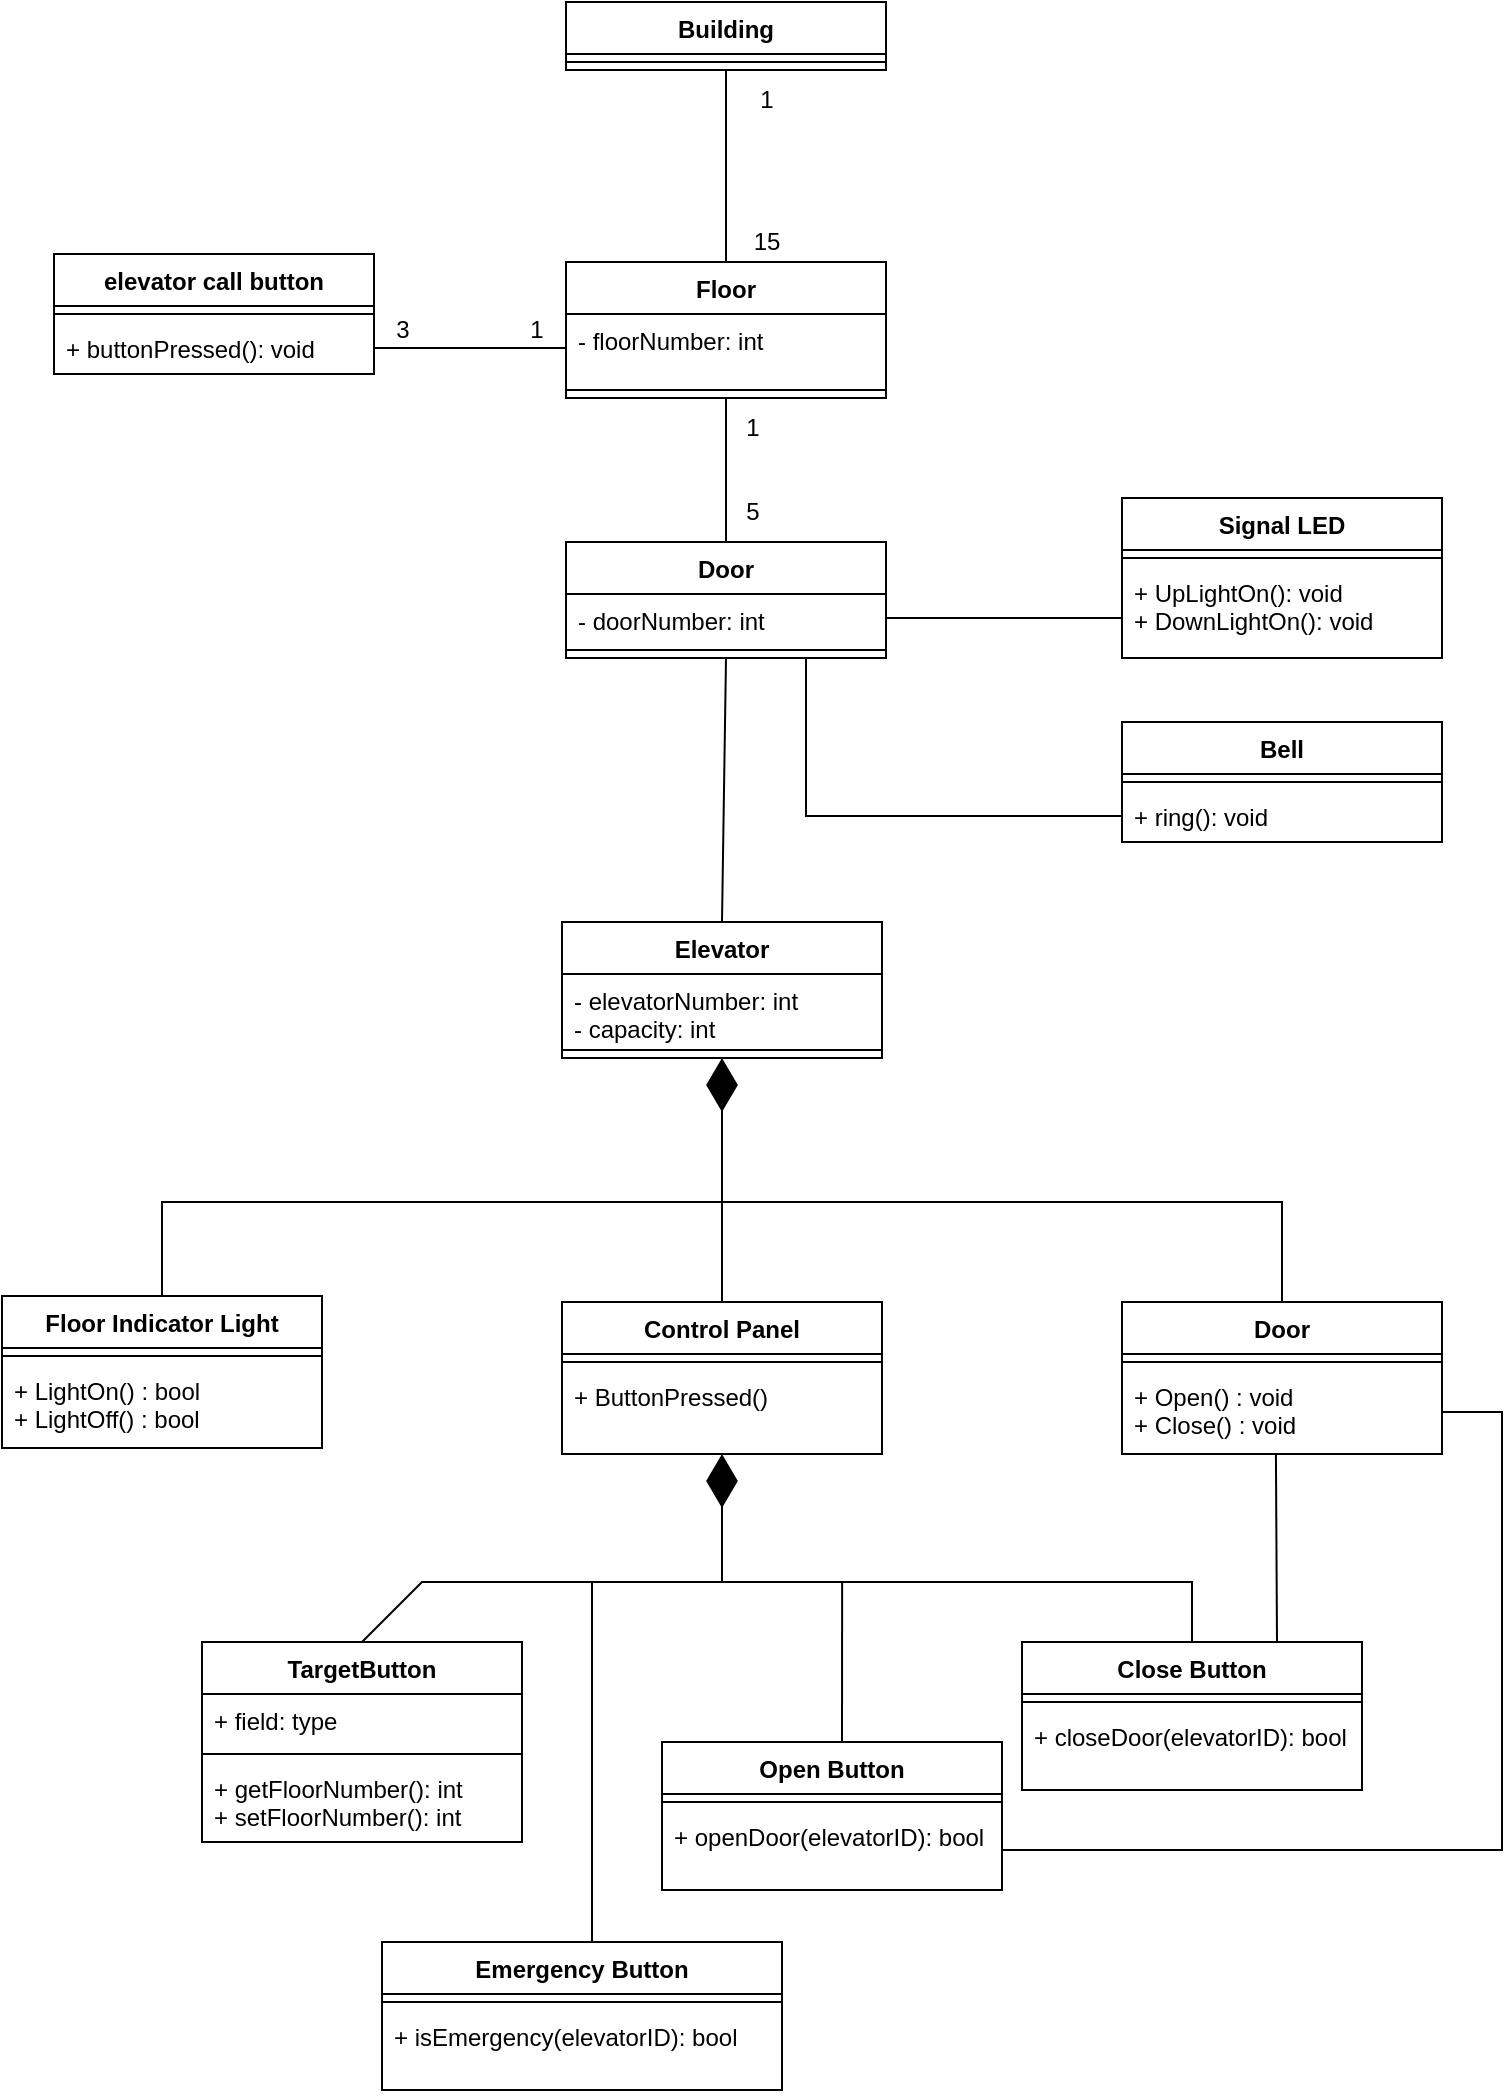 <mxfile version="20.4.0" type="device"><diagram id="LNZjShXQWbaja6pV8-el" name="Sayfa -1"><mxGraphModel dx="2076" dy="1094" grid="1" gridSize="10" guides="1" tooltips="1" connect="1" arrows="1" fold="1" page="1" pageScale="1" pageWidth="1169" pageHeight="1654" math="0" shadow="0"><root><mxCell id="0"/><mxCell id="1" parent="0"/><mxCell id="Q69ilJuJlbfdwZ73632J-76" style="edgeStyle=none;rounded=0;orthogonalLoop=1;jettySize=auto;html=1;exitX=0.5;exitY=1;exitDx=0;exitDy=0;entryX=0.5;entryY=0;entryDx=0;entryDy=0;startArrow=none;startFill=0;endArrow=none;endFill=0;" edge="1" parent="1" source="S74Iq0D-1ZKqSGXvqeB7-23" target="Q69ilJuJlbfdwZ73632J-10"><mxGeometry relative="1" as="geometry"/></mxCell><mxCell id="S74Iq0D-1ZKqSGXvqeB7-23" value="Building" style="swimlane;fontStyle=1;align=center;verticalAlign=top;childLayout=stackLayout;horizontal=1;startSize=26;horizontalStack=0;resizeParent=1;resizeParentMax=0;resizeLast=0;collapsible=1;marginBottom=0;" parent="1" vertex="1"><mxGeometry x="477" y="380" width="160" height="34" as="geometry"/></mxCell><mxCell id="S74Iq0D-1ZKqSGXvqeB7-25" value="" style="line;strokeWidth=1;fillColor=none;align=left;verticalAlign=middle;spacingTop=-1;spacingLeft=3;spacingRight=3;rotatable=0;labelPosition=right;points=[];portConstraint=eastwest;strokeColor=inherit;" parent="S74Iq0D-1ZKqSGXvqeB7-23" vertex="1"><mxGeometry y="26" width="160" height="8" as="geometry"/></mxCell><mxCell id="S74Iq0D-1ZKqSGXvqeB7-40" value="Elevator" style="swimlane;fontStyle=1;align=center;verticalAlign=top;childLayout=stackLayout;horizontal=1;startSize=26;horizontalStack=0;resizeParent=1;resizeParentMax=0;resizeLast=0;collapsible=1;marginBottom=0;" parent="1" vertex="1"><mxGeometry x="475" y="840" width="160" height="68" as="geometry"/></mxCell><mxCell id="S74Iq0D-1ZKqSGXvqeB7-41" value="- elevatorNumber: int&#10;- capacity: int" style="text;strokeColor=none;fillColor=none;align=left;verticalAlign=top;spacingLeft=4;spacingRight=4;overflow=hidden;rotatable=0;points=[[0,0.5],[1,0.5]];portConstraint=eastwest;" parent="S74Iq0D-1ZKqSGXvqeB7-40" vertex="1"><mxGeometry y="26" width="160" height="34" as="geometry"/></mxCell><mxCell id="S74Iq0D-1ZKqSGXvqeB7-42" value="" style="line;strokeWidth=1;fillColor=none;align=left;verticalAlign=middle;spacingTop=-1;spacingLeft=3;spacingRight=3;rotatable=0;labelPosition=right;points=[];portConstraint=eastwest;strokeColor=inherit;" parent="S74Iq0D-1ZKqSGXvqeB7-40" vertex="1"><mxGeometry y="60" width="160" height="8" as="geometry"/></mxCell><mxCell id="Q69ilJuJlbfdwZ73632J-10" value="Floor" style="swimlane;fontStyle=1;align=center;verticalAlign=top;childLayout=stackLayout;horizontal=1;startSize=26;horizontalStack=0;resizeParent=1;resizeParentMax=0;resizeLast=0;collapsible=1;marginBottom=0;" vertex="1" parent="1"><mxGeometry x="477" y="510" width="160" height="68" as="geometry"/></mxCell><mxCell id="Q69ilJuJlbfdwZ73632J-11" value="- floorNumber: int" style="text;strokeColor=none;fillColor=none;align=left;verticalAlign=top;spacingLeft=4;spacingRight=4;overflow=hidden;rotatable=0;points=[[0,0.5],[1,0.5]];portConstraint=eastwest;" vertex="1" parent="Q69ilJuJlbfdwZ73632J-10"><mxGeometry y="26" width="160" height="34" as="geometry"/></mxCell><mxCell id="Q69ilJuJlbfdwZ73632J-12" value="" style="line;strokeWidth=1;fillColor=none;align=left;verticalAlign=middle;spacingTop=-1;spacingLeft=3;spacingRight=3;rotatable=0;labelPosition=right;points=[];portConstraint=eastwest;strokeColor=inherit;" vertex="1" parent="Q69ilJuJlbfdwZ73632J-10"><mxGeometry y="60" width="160" height="8" as="geometry"/></mxCell><mxCell id="Q69ilJuJlbfdwZ73632J-13" value="Door" style="swimlane;fontStyle=1;align=center;verticalAlign=top;childLayout=stackLayout;horizontal=1;startSize=26;horizontalStack=0;resizeParent=1;resizeParentMax=0;resizeLast=0;collapsible=1;marginBottom=0;" vertex="1" parent="1"><mxGeometry x="755" y="1030" width="160" height="76" as="geometry"/></mxCell><mxCell id="Q69ilJuJlbfdwZ73632J-15" value="" style="line;strokeWidth=1;fillColor=none;align=left;verticalAlign=middle;spacingTop=-1;spacingLeft=3;spacingRight=3;rotatable=0;labelPosition=right;points=[];portConstraint=eastwest;strokeColor=inherit;" vertex="1" parent="Q69ilJuJlbfdwZ73632J-13"><mxGeometry y="26" width="160" height="8" as="geometry"/></mxCell><mxCell id="Q69ilJuJlbfdwZ73632J-16" value="+ Open() : void&#10;+ Close() : void" style="text;strokeColor=none;fillColor=none;align=left;verticalAlign=top;spacingLeft=4;spacingRight=4;overflow=hidden;rotatable=0;points=[[0,0.5],[1,0.5]];portConstraint=eastwest;" vertex="1" parent="Q69ilJuJlbfdwZ73632J-13"><mxGeometry y="34" width="160" height="42" as="geometry"/></mxCell><mxCell id="Q69ilJuJlbfdwZ73632J-63" style="edgeStyle=none;rounded=0;orthogonalLoop=1;jettySize=auto;html=1;exitX=0.5;exitY=0;exitDx=0;exitDy=0;startArrow=none;startFill=0;endArrow=none;endFill=0;" edge="1" parent="1" source="Q69ilJuJlbfdwZ73632J-17"><mxGeometry relative="1" as="geometry"><mxPoint x="555" y="980" as="targetPoint"/><Array as="points"><mxPoint x="275" y="980"/></Array></mxGeometry></mxCell><mxCell id="Q69ilJuJlbfdwZ73632J-17" value="Floor Indicator Light" style="swimlane;fontStyle=1;align=center;verticalAlign=top;childLayout=stackLayout;horizontal=1;startSize=26;horizontalStack=0;resizeParent=1;resizeParentMax=0;resizeLast=0;collapsible=1;marginBottom=0;" vertex="1" parent="1"><mxGeometry x="195" y="1027" width="160" height="76" as="geometry"/></mxCell><mxCell id="Q69ilJuJlbfdwZ73632J-18" value="" style="line;strokeWidth=1;fillColor=none;align=left;verticalAlign=middle;spacingTop=-1;spacingLeft=3;spacingRight=3;rotatable=0;labelPosition=right;points=[];portConstraint=eastwest;strokeColor=inherit;" vertex="1" parent="Q69ilJuJlbfdwZ73632J-17"><mxGeometry y="26" width="160" height="8" as="geometry"/></mxCell><mxCell id="Q69ilJuJlbfdwZ73632J-19" value="+ LightOn() : bool&#10;+ LightOff() : bool" style="text;strokeColor=none;fillColor=none;align=left;verticalAlign=top;spacingLeft=4;spacingRight=4;overflow=hidden;rotatable=0;points=[[0,0.5],[1,0.5]];portConstraint=eastwest;" vertex="1" parent="Q69ilJuJlbfdwZ73632J-17"><mxGeometry y="34" width="160" height="42" as="geometry"/></mxCell><mxCell id="Q69ilJuJlbfdwZ73632J-21" value="Control Panel" style="swimlane;fontStyle=1;align=center;verticalAlign=top;childLayout=stackLayout;horizontal=1;startSize=26;horizontalStack=0;resizeParent=1;resizeParentMax=0;resizeLast=0;collapsible=1;marginBottom=0;" vertex="1" parent="1"><mxGeometry x="475" y="1030" width="160" height="76" as="geometry"/></mxCell><mxCell id="Q69ilJuJlbfdwZ73632J-22" value="" style="line;strokeWidth=1;fillColor=none;align=left;verticalAlign=middle;spacingTop=-1;spacingLeft=3;spacingRight=3;rotatable=0;labelPosition=right;points=[];portConstraint=eastwest;strokeColor=inherit;" vertex="1" parent="Q69ilJuJlbfdwZ73632J-21"><mxGeometry y="26" width="160" height="8" as="geometry"/></mxCell><mxCell id="Q69ilJuJlbfdwZ73632J-23" value="+ ButtonPressed()" style="text;strokeColor=none;fillColor=none;align=left;verticalAlign=top;spacingLeft=4;spacingRight=4;overflow=hidden;rotatable=0;points=[[0,0.5],[1,0.5]];portConstraint=eastwest;" vertex="1" parent="Q69ilJuJlbfdwZ73632J-21"><mxGeometry y="34" width="160" height="42" as="geometry"/></mxCell><mxCell id="Q69ilJuJlbfdwZ73632J-38" style="edgeStyle=none;rounded=0;orthogonalLoop=1;jettySize=auto;html=1;exitX=0.5;exitY=0;exitDx=0;exitDy=0;endArrow=none;endFill=0;" edge="1" parent="1" source="Q69ilJuJlbfdwZ73632J-43"><mxGeometry relative="1" as="geometry"><mxPoint x="555" y="1170" as="targetPoint"/><mxPoint x="385" y="1200" as="sourcePoint"/><Array as="points"><mxPoint x="405" y="1170"/></Array></mxGeometry></mxCell><mxCell id="Q69ilJuJlbfdwZ73632J-41" style="edgeStyle=none;rounded=0;orthogonalLoop=1;jettySize=auto;html=1;exitX=0.5;exitY=0;exitDx=0;exitDy=0;endArrow=none;endFill=0;" edge="1" parent="1"><mxGeometry relative="1" as="geometry"><mxPoint x="615.071" y="1170" as="targetPoint"/><mxPoint x="615" y="1250" as="sourcePoint"/></mxGeometry></mxCell><mxCell id="Q69ilJuJlbfdwZ73632J-39" style="edgeStyle=none;rounded=0;orthogonalLoop=1;jettySize=auto;html=1;exitX=0.5;exitY=0;exitDx=0;exitDy=0;endArrow=none;endFill=0;" edge="1" parent="1" source="Q69ilJuJlbfdwZ73632J-51"><mxGeometry relative="1" as="geometry"><mxPoint x="555" y="1170" as="targetPoint"/><mxPoint x="685" y="1200" as="sourcePoint"/><Array as="points"><mxPoint x="790" y="1170"/><mxPoint x="685" y="1170"/></Array></mxGeometry></mxCell><mxCell id="Q69ilJuJlbfdwZ73632J-40" style="edgeStyle=none;rounded=0;orthogonalLoop=1;jettySize=auto;html=1;exitX=0.5;exitY=0;exitDx=0;exitDy=0;endArrow=none;endFill=0;" edge="1" parent="1"><mxGeometry relative="1" as="geometry"><mxPoint x="490" y="1170" as="targetPoint"/><mxPoint x="490" y="1350" as="sourcePoint"/></mxGeometry></mxCell><mxCell id="Q69ilJuJlbfdwZ73632J-36" value="" style="endArrow=none;html=1;endSize=24;startArrow=diamondThin;startSize=24;startFill=1;edgeStyle=orthogonalEdgeStyle;align=left;verticalAlign=bottom;rounded=0;exitX=0.5;exitY=1;exitDx=0;exitDy=0;endFill=0;targetPerimeterSpacing=24;sourcePerimeterSpacing=24;" edge="1" parent="1" source="Q69ilJuJlbfdwZ73632J-21"><mxGeometry x="-1" y="3" relative="1" as="geometry"><mxPoint x="555" y="1110" as="sourcePoint"/><mxPoint x="555" y="1170" as="targetPoint"/></mxGeometry></mxCell><mxCell id="Q69ilJuJlbfdwZ73632J-43" value="TargetButton" style="swimlane;fontStyle=1;align=center;verticalAlign=top;childLayout=stackLayout;horizontal=1;startSize=26;horizontalStack=0;resizeParent=1;resizeParentMax=0;resizeLast=0;collapsible=1;marginBottom=0;" vertex="1" parent="1"><mxGeometry x="295" y="1200" width="160" height="100" as="geometry"/></mxCell><mxCell id="Q69ilJuJlbfdwZ73632J-44" value="+ field: type" style="text;strokeColor=none;fillColor=none;align=left;verticalAlign=top;spacingLeft=4;spacingRight=4;overflow=hidden;rotatable=0;points=[[0,0.5],[1,0.5]];portConstraint=eastwest;" vertex="1" parent="Q69ilJuJlbfdwZ73632J-43"><mxGeometry y="26" width="160" height="26" as="geometry"/></mxCell><mxCell id="Q69ilJuJlbfdwZ73632J-45" value="" style="line;strokeWidth=1;fillColor=none;align=left;verticalAlign=middle;spacingTop=-1;spacingLeft=3;spacingRight=3;rotatable=0;labelPosition=right;points=[];portConstraint=eastwest;strokeColor=inherit;" vertex="1" parent="Q69ilJuJlbfdwZ73632J-43"><mxGeometry y="52" width="160" height="8" as="geometry"/></mxCell><mxCell id="Q69ilJuJlbfdwZ73632J-46" value="+ getFloorNumber(): int&#10;+ setFloorNumber(): int" style="text;strokeColor=none;fillColor=none;align=left;verticalAlign=top;spacingLeft=4;spacingRight=4;overflow=hidden;rotatable=0;points=[[0,0.5],[1,0.5]];portConstraint=eastwest;" vertex="1" parent="Q69ilJuJlbfdwZ73632J-43"><mxGeometry y="60" width="160" height="40" as="geometry"/></mxCell><mxCell id="Q69ilJuJlbfdwZ73632J-47" value="Open Button" style="swimlane;fontStyle=1;align=center;verticalAlign=top;childLayout=stackLayout;horizontal=1;startSize=26;horizontalStack=0;resizeParent=1;resizeParentMax=0;resizeLast=0;collapsible=1;marginBottom=0;" vertex="1" parent="1"><mxGeometry x="525" y="1250" width="170" height="74" as="geometry"/></mxCell><mxCell id="Q69ilJuJlbfdwZ73632J-49" value="" style="line;strokeWidth=1;fillColor=none;align=left;verticalAlign=middle;spacingTop=-1;spacingLeft=3;spacingRight=3;rotatable=0;labelPosition=right;points=[];portConstraint=eastwest;strokeColor=inherit;" vertex="1" parent="Q69ilJuJlbfdwZ73632J-47"><mxGeometry y="26" width="170" height="8" as="geometry"/></mxCell><mxCell id="Q69ilJuJlbfdwZ73632J-50" value="+ openDoor(elevatorID): bool" style="text;strokeColor=none;fillColor=none;align=left;verticalAlign=top;spacingLeft=4;spacingRight=4;overflow=hidden;rotatable=0;points=[[0,0.5],[1,0.5]];portConstraint=eastwest;" vertex="1" parent="Q69ilJuJlbfdwZ73632J-47"><mxGeometry y="34" width="170" height="40" as="geometry"/></mxCell><mxCell id="Q69ilJuJlbfdwZ73632J-59" style="edgeStyle=none;rounded=0;orthogonalLoop=1;jettySize=auto;html=1;exitX=0.75;exitY=0;exitDx=0;exitDy=0;entryX=0.481;entryY=0.988;entryDx=0;entryDy=0;entryPerimeter=0;endArrow=none;endFill=0;" edge="1" parent="1" source="Q69ilJuJlbfdwZ73632J-51" target="Q69ilJuJlbfdwZ73632J-16"><mxGeometry relative="1" as="geometry"/></mxCell><mxCell id="Q69ilJuJlbfdwZ73632J-51" value="Close Button" style="swimlane;fontStyle=1;align=center;verticalAlign=top;childLayout=stackLayout;horizontal=1;startSize=26;horizontalStack=0;resizeParent=1;resizeParentMax=0;resizeLast=0;collapsible=1;marginBottom=0;" vertex="1" parent="1"><mxGeometry x="705" y="1200" width="170" height="74" as="geometry"/></mxCell><mxCell id="Q69ilJuJlbfdwZ73632J-52" value="" style="line;strokeWidth=1;fillColor=none;align=left;verticalAlign=middle;spacingTop=-1;spacingLeft=3;spacingRight=3;rotatable=0;labelPosition=right;points=[];portConstraint=eastwest;strokeColor=inherit;" vertex="1" parent="Q69ilJuJlbfdwZ73632J-51"><mxGeometry y="26" width="170" height="8" as="geometry"/></mxCell><mxCell id="Q69ilJuJlbfdwZ73632J-53" value="+ closeDoor(elevatorID): bool" style="text;strokeColor=none;fillColor=none;align=left;verticalAlign=top;spacingLeft=4;spacingRight=4;overflow=hidden;rotatable=0;points=[[0,0.5],[1,0.5]];portConstraint=eastwest;" vertex="1" parent="Q69ilJuJlbfdwZ73632J-51"><mxGeometry y="34" width="170" height="40" as="geometry"/></mxCell><mxCell id="Q69ilJuJlbfdwZ73632J-54" value="Emergency Button" style="swimlane;fontStyle=1;align=center;verticalAlign=top;childLayout=stackLayout;horizontal=1;startSize=26;horizontalStack=0;resizeParent=1;resizeParentMax=0;resizeLast=0;collapsible=1;marginBottom=0;" vertex="1" parent="1"><mxGeometry x="385" y="1350" width="200" height="74" as="geometry"/></mxCell><mxCell id="Q69ilJuJlbfdwZ73632J-55" value="" style="line;strokeWidth=1;fillColor=none;align=left;verticalAlign=middle;spacingTop=-1;spacingLeft=3;spacingRight=3;rotatable=0;labelPosition=right;points=[];portConstraint=eastwest;strokeColor=inherit;" vertex="1" parent="Q69ilJuJlbfdwZ73632J-54"><mxGeometry y="26" width="200" height="8" as="geometry"/></mxCell><mxCell id="Q69ilJuJlbfdwZ73632J-56" value="+ isEmergency(elevatorID): bool" style="text;strokeColor=none;fillColor=none;align=left;verticalAlign=top;spacingLeft=4;spacingRight=4;overflow=hidden;rotatable=0;points=[[0,0.5],[1,0.5]];portConstraint=eastwest;" vertex="1" parent="Q69ilJuJlbfdwZ73632J-54"><mxGeometry y="34" width="200" height="40" as="geometry"/></mxCell><mxCell id="Q69ilJuJlbfdwZ73632J-57" style="edgeStyle=none;rounded=0;orthogonalLoop=1;jettySize=auto;html=1;exitX=1;exitY=0.5;exitDx=0;exitDy=0;endArrow=none;endFill=0;entryX=1;entryY=0.5;entryDx=0;entryDy=0;" edge="1" parent="1" source="Q69ilJuJlbfdwZ73632J-50" target="Q69ilJuJlbfdwZ73632J-16"><mxGeometry relative="1" as="geometry"><mxPoint x="945" y="1274" as="targetPoint"/><Array as="points"><mxPoint x="945" y="1304"/><mxPoint x="945" y="1180"/><mxPoint x="945" y="1085"/></Array></mxGeometry></mxCell><mxCell id="Q69ilJuJlbfdwZ73632J-60" value="" style="endArrow=diamondThin;endFill=1;endSize=24;html=1;rounded=0;exitX=0.5;exitY=0;exitDx=0;exitDy=0;entryX=0.5;entryY=1;entryDx=0;entryDy=0;" edge="1" parent="1" source="Q69ilJuJlbfdwZ73632J-21" target="S74Iq0D-1ZKqSGXvqeB7-40"><mxGeometry width="160" relative="1" as="geometry"><mxPoint x="365" y="830" as="sourcePoint"/><mxPoint x="554.68" y="880.672" as="targetPoint"/></mxGeometry></mxCell><mxCell id="Q69ilJuJlbfdwZ73632J-64" style="edgeStyle=none;rounded=0;orthogonalLoop=1;jettySize=auto;html=1;exitX=0.5;exitY=0;exitDx=0;exitDy=0;startArrow=none;startFill=0;endArrow=none;endFill=0;" edge="1" parent="1" source="Q69ilJuJlbfdwZ73632J-13"><mxGeometry relative="1" as="geometry"><mxPoint x="555" y="980" as="targetPoint"/><mxPoint x="275" y="990" as="sourcePoint"/><Array as="points"><mxPoint x="835" y="980"/></Array></mxGeometry></mxCell><mxCell id="Q69ilJuJlbfdwZ73632J-103" style="edgeStyle=none;rounded=0;orthogonalLoop=1;jettySize=auto;html=1;exitX=0.5;exitY=0;exitDx=0;exitDy=0;entryX=0.5;entryY=1;entryDx=0;entryDy=0;startArrow=none;startFill=0;endArrow=none;endFill=0;" edge="1" parent="1" source="Q69ilJuJlbfdwZ73632J-69" target="Q69ilJuJlbfdwZ73632J-10"><mxGeometry relative="1" as="geometry"/></mxCell><mxCell id="Q69ilJuJlbfdwZ73632J-107" style="edgeStyle=none;rounded=0;orthogonalLoop=1;jettySize=auto;html=1;exitX=0.5;exitY=1;exitDx=0;exitDy=0;entryX=0.5;entryY=0;entryDx=0;entryDy=0;startArrow=none;startFill=0;endArrow=none;endFill=0;" edge="1" parent="1" source="Q69ilJuJlbfdwZ73632J-69" target="S74Iq0D-1ZKqSGXvqeB7-40"><mxGeometry relative="1" as="geometry"/></mxCell><mxCell id="Q69ilJuJlbfdwZ73632J-69" value="Door" style="swimlane;fontStyle=1;align=center;verticalAlign=top;childLayout=stackLayout;horizontal=1;startSize=26;horizontalStack=0;resizeParent=1;resizeParentMax=0;resizeLast=0;collapsible=1;marginBottom=0;" vertex="1" parent="1"><mxGeometry x="477" y="650" width="160" height="58" as="geometry"/></mxCell><mxCell id="Q69ilJuJlbfdwZ73632J-70" value="- doorNumber: int" style="text;strokeColor=none;fillColor=none;align=left;verticalAlign=top;spacingLeft=4;spacingRight=4;overflow=hidden;rotatable=0;points=[[0,0.5],[1,0.5]];portConstraint=eastwest;" vertex="1" parent="Q69ilJuJlbfdwZ73632J-69"><mxGeometry y="26" width="160" height="24" as="geometry"/></mxCell><mxCell id="Q69ilJuJlbfdwZ73632J-71" value="" style="line;strokeWidth=1;fillColor=none;align=left;verticalAlign=middle;spacingTop=-1;spacingLeft=3;spacingRight=3;rotatable=0;labelPosition=right;points=[];portConstraint=eastwest;strokeColor=inherit;" vertex="1" parent="Q69ilJuJlbfdwZ73632J-69"><mxGeometry y="50" width="160" height="8" as="geometry"/></mxCell><mxCell id="Q69ilJuJlbfdwZ73632J-77" value="1" style="text;html=1;align=center;verticalAlign=middle;resizable=0;points=[];autosize=1;strokeColor=none;fillColor=none;" vertex="1" parent="1"><mxGeometry x="562" y="414" width="30" height="30" as="geometry"/></mxCell><mxCell id="Q69ilJuJlbfdwZ73632J-78" value="15" style="text;html=1;align=center;verticalAlign=middle;resizable=0;points=[];autosize=1;strokeColor=none;fillColor=none;" vertex="1" parent="1"><mxGeometry x="557" y="485" width="40" height="30" as="geometry"/></mxCell><mxCell id="Q69ilJuJlbfdwZ73632J-79" value="Bell" style="swimlane;fontStyle=1;align=center;verticalAlign=top;childLayout=stackLayout;horizontal=1;startSize=26;horizontalStack=0;resizeParent=1;resizeParentMax=0;resizeLast=0;collapsible=1;marginBottom=0;" vertex="1" parent="1"><mxGeometry x="755" y="740" width="160" height="60" as="geometry"/></mxCell><mxCell id="Q69ilJuJlbfdwZ73632J-81" value="" style="line;strokeWidth=1;fillColor=none;align=left;verticalAlign=middle;spacingTop=-1;spacingLeft=3;spacingRight=3;rotatable=0;labelPosition=right;points=[];portConstraint=eastwest;strokeColor=inherit;" vertex="1" parent="Q69ilJuJlbfdwZ73632J-79"><mxGeometry y="26" width="160" height="8" as="geometry"/></mxCell><mxCell id="Q69ilJuJlbfdwZ73632J-82" value="+ ring(): void" style="text;strokeColor=none;fillColor=none;align=left;verticalAlign=top;spacingLeft=4;spacingRight=4;overflow=hidden;rotatable=0;points=[[0,0.5],[1,0.5]];portConstraint=eastwest;" vertex="1" parent="Q69ilJuJlbfdwZ73632J-79"><mxGeometry y="34" width="160" height="26" as="geometry"/></mxCell><mxCell id="Q69ilJuJlbfdwZ73632J-87" value="Signal LED" style="swimlane;fontStyle=1;align=center;verticalAlign=top;childLayout=stackLayout;horizontal=1;startSize=26;horizontalStack=0;resizeParent=1;resizeParentMax=0;resizeLast=0;collapsible=1;marginBottom=0;" vertex="1" parent="1"><mxGeometry x="755" y="628" width="160" height="80" as="geometry"/></mxCell><mxCell id="Q69ilJuJlbfdwZ73632J-88" value="" style="line;strokeWidth=1;fillColor=none;align=left;verticalAlign=middle;spacingTop=-1;spacingLeft=3;spacingRight=3;rotatable=0;labelPosition=right;points=[];portConstraint=eastwest;strokeColor=inherit;" vertex="1" parent="Q69ilJuJlbfdwZ73632J-87"><mxGeometry y="26" width="160" height="8" as="geometry"/></mxCell><mxCell id="Q69ilJuJlbfdwZ73632J-89" value="+ UpLightOn(): void&#10;+ DownLightOn(): void" style="text;strokeColor=none;fillColor=none;align=left;verticalAlign=top;spacingLeft=4;spacingRight=4;overflow=hidden;rotatable=0;points=[[0,0.5],[1,0.5]];portConstraint=eastwest;" vertex="1" parent="Q69ilJuJlbfdwZ73632J-87"><mxGeometry y="34" width="160" height="46" as="geometry"/></mxCell><mxCell id="Q69ilJuJlbfdwZ73632J-93" value="elevator call button" style="swimlane;fontStyle=1;align=center;verticalAlign=top;childLayout=stackLayout;horizontal=1;startSize=26;horizontalStack=0;resizeParent=1;resizeParentMax=0;resizeLast=0;collapsible=1;marginBottom=0;" vertex="1" parent="1"><mxGeometry x="221" y="506" width="160" height="60" as="geometry"/></mxCell><mxCell id="Q69ilJuJlbfdwZ73632J-95" value="" style="line;strokeWidth=1;fillColor=none;align=left;verticalAlign=middle;spacingTop=-1;spacingLeft=3;spacingRight=3;rotatable=0;labelPosition=right;points=[];portConstraint=eastwest;strokeColor=inherit;" vertex="1" parent="Q69ilJuJlbfdwZ73632J-93"><mxGeometry y="26" width="160" height="8" as="geometry"/></mxCell><mxCell id="Q69ilJuJlbfdwZ73632J-96" value="+ buttonPressed(): void" style="text;strokeColor=none;fillColor=none;align=left;verticalAlign=top;spacingLeft=4;spacingRight=4;overflow=hidden;rotatable=0;points=[[0,0.5],[1,0.5]];portConstraint=eastwest;" vertex="1" parent="Q69ilJuJlbfdwZ73632J-93"><mxGeometry y="34" width="160" height="26" as="geometry"/></mxCell><mxCell id="Q69ilJuJlbfdwZ73632J-104" value="1" style="text;html=1;align=center;verticalAlign=middle;resizable=0;points=[];autosize=1;strokeColor=none;fillColor=none;" vertex="1" parent="1"><mxGeometry x="555" y="578" width="30" height="30" as="geometry"/></mxCell><mxCell id="Q69ilJuJlbfdwZ73632J-105" value="5" style="text;html=1;align=center;verticalAlign=middle;resizable=0;points=[];autosize=1;strokeColor=none;fillColor=none;" vertex="1" parent="1"><mxGeometry x="555" y="620" width="30" height="30" as="geometry"/></mxCell><mxCell id="Q69ilJuJlbfdwZ73632J-111" style="edgeStyle=none;rounded=0;orthogonalLoop=1;jettySize=auto;html=1;exitX=0;exitY=0.5;exitDx=0;exitDy=0;entryX=0.75;entryY=1;entryDx=0;entryDy=0;startArrow=none;startFill=0;endArrow=none;endFill=0;" edge="1" parent="1" source="Q69ilJuJlbfdwZ73632J-82" target="Q69ilJuJlbfdwZ73632J-69"><mxGeometry relative="1" as="geometry"><Array as="points"><mxPoint x="597" y="787"/></Array></mxGeometry></mxCell><mxCell id="Q69ilJuJlbfdwZ73632J-113" style="edgeStyle=none;rounded=0;orthogonalLoop=1;jettySize=auto;html=1;exitX=1;exitY=0.5;exitDx=0;exitDy=0;entryX=0;entryY=0.5;entryDx=0;entryDy=0;startArrow=none;startFill=0;endArrow=none;endFill=0;" edge="1" parent="1" source="Q69ilJuJlbfdwZ73632J-96" target="Q69ilJuJlbfdwZ73632J-11"><mxGeometry relative="1" as="geometry"/></mxCell><mxCell id="Q69ilJuJlbfdwZ73632J-114" value="1" style="text;html=1;align=center;verticalAlign=middle;resizable=0;points=[];autosize=1;strokeColor=none;fillColor=none;" vertex="1" parent="1"><mxGeometry x="447" y="529" width="30" height="30" as="geometry"/></mxCell><mxCell id="Q69ilJuJlbfdwZ73632J-115" value="3" style="text;html=1;align=center;verticalAlign=middle;resizable=0;points=[];autosize=1;strokeColor=none;fillColor=none;" vertex="1" parent="1"><mxGeometry x="380" y="529" width="30" height="30" as="geometry"/></mxCell><mxCell id="Q69ilJuJlbfdwZ73632J-116" style="edgeStyle=none;rounded=0;orthogonalLoop=1;jettySize=auto;html=1;exitX=1;exitY=0.5;exitDx=0;exitDy=0;entryX=0;entryY=0.75;entryDx=0;entryDy=0;startArrow=none;startFill=0;endArrow=none;endFill=0;startSize=24;endSize=24;sourcePerimeterSpacing=24;targetPerimeterSpacing=24;" edge="1" parent="1" source="Q69ilJuJlbfdwZ73632J-70" target="Q69ilJuJlbfdwZ73632J-87"><mxGeometry relative="1" as="geometry"/></mxCell></root></mxGraphModel></diagram></mxfile>